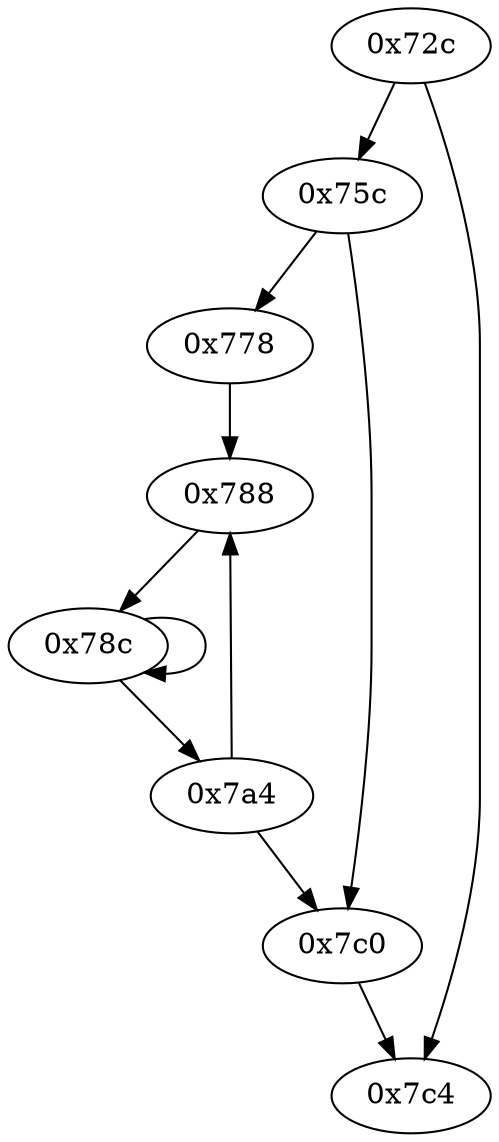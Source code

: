 digraph "" {
	"0x788"	 [opcode="[u'mov']"];
	"0x78c"	 [opcode="[u'add', u'mov', u'bl', u'add', u'cmp', u'b']"];
	"0x788" -> "0x78c";
	"0x72c"	 [opcode="[u'push', u'add', u'sub', u'mov', u'mov', u'ldr', u'cmp', u'ldr', u'ldr', u'str', u'mov', u'b']"];
	"0x75c"	 [opcode="[u'mov', u'bl', u'bl', u'ldr', u'ldrb', u'cmp', u'b']"];
	"0x72c" -> "0x75c";
	"0x7c4"	 [opcode="[u'ldr', u'ldr', u'ldr', u'ldr', u'sub', u'sub', u'pop']"];
	"0x72c" -> "0x7c4";
	"0x778"	 [opcode="[u'ldr', u'mov', u'mov', u'add']"];
	"0x75c" -> "0x778";
	"0x7c0"	 [opcode="[u'mov']"];
	"0x75c" -> "0x7c0";
	"0x778" -> "0x788";
	"0x7a4"	 [opcode="[u'mov', u'bl', u'add', u'add', u'cmp', u'mov', u'b']"];
	"0x7a4" -> "0x788";
	"0x7a4" -> "0x7c0";
	"0x78c" -> "0x7a4";
	"0x78c" -> "0x78c";
	"0x7c0" -> "0x7c4";
}
